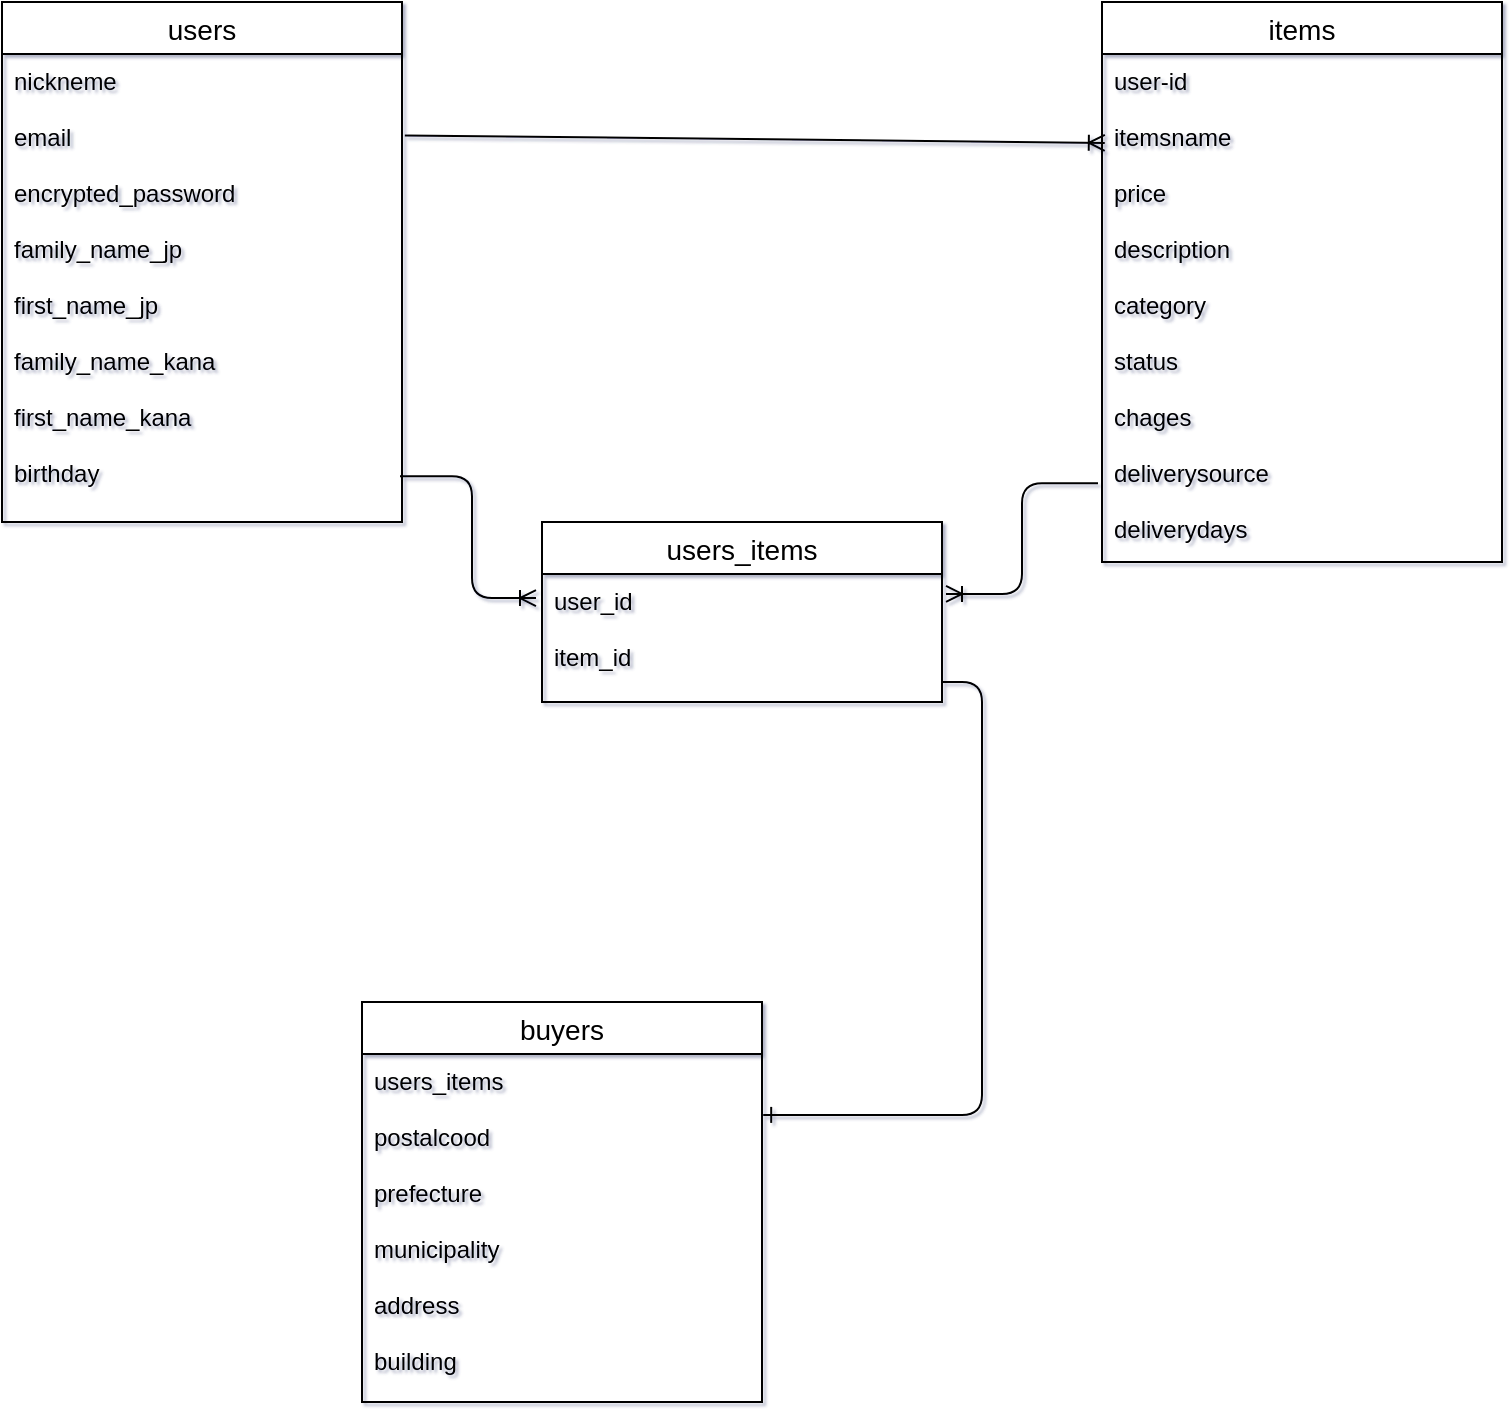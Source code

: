 <mxfile version="13.6.5">
    <diagram id="GPhpSimPZBbCM-nFkb0V" name="ページ1">
        <mxGraphModel dx="891" dy="688" grid="1" gridSize="10" guides="1" tooltips="1" connect="1" arrows="1" fold="1" page="1" pageScale="1" pageWidth="827" pageHeight="1169" math="0" shadow="1">
            <root>
                <mxCell id="0"/>
                <mxCell id="1" parent="0"/>
                <mxCell id="8" value="items" style="swimlane;fontStyle=0;childLayout=stackLayout;horizontal=1;startSize=26;horizontalStack=0;resizeParent=1;resizeParentMax=0;resizeLast=0;collapsible=1;marginBottom=0;align=center;fontSize=14;" vertex="1" parent="1">
                    <mxGeometry x="560" y="50" width="200" height="280" as="geometry"/>
                </mxCell>
                <mxCell id="9" value="user-id&#10;&#10;itemsname&#10;&#10;price&#10;&#10;description&#10;&#10;category&#10;&#10;status&#10;&#10;chages&#10;&#10;deliverysource&#10;&#10;deliverydays&#10;&#10;" style="text;strokeColor=none;fillColor=none;spacingLeft=4;spacingRight=4;overflow=hidden;rotatable=0;points=[[0,0.5],[1,0.5]];portConstraint=eastwest;fontSize=12;" vertex="1" parent="8">
                    <mxGeometry y="26" width="200" height="254" as="geometry"/>
                </mxCell>
                <mxCell id="10" value="users_items" style="swimlane;fontStyle=0;childLayout=stackLayout;horizontal=1;startSize=26;horizontalStack=0;resizeParent=1;resizeParentMax=0;resizeLast=0;collapsible=1;marginBottom=0;align=center;fontSize=14;" vertex="1" parent="1">
                    <mxGeometry x="280" y="310" width="200" height="90" as="geometry"/>
                </mxCell>
                <mxCell id="11" value="user_id&#10;&#10;item_id" style="text;strokeColor=none;fillColor=none;spacingLeft=4;spacingRight=4;overflow=hidden;rotatable=0;points=[[0,0.5],[1,0.5]];portConstraint=eastwest;fontSize=12;" vertex="1" parent="10">
                    <mxGeometry y="26" width="200" height="64" as="geometry"/>
                </mxCell>
                <mxCell id="2" value="users" style="swimlane;fontStyle=0;childLayout=stackLayout;horizontal=1;startSize=26;horizontalStack=0;resizeParent=1;resizeParentMax=0;resizeLast=0;collapsible=1;marginBottom=0;align=center;fontSize=14;" vertex="1" parent="1">
                    <mxGeometry x="10" y="50" width="200" height="260" as="geometry"/>
                </mxCell>
                <mxCell id="3" value="nickneme&#10;&#10;email&#10;&#10;encrypted_password&#10;&#10;family_name_jp&#10;&#10;first_name_jp&#10;&#10;family_name_kana&#10;&#10;first_name_kana&#10;&#10;birthday" style="text;strokeColor=none;fillColor=none;spacingLeft=4;spacingRight=4;overflow=hidden;rotatable=0;points=[[0,0.5],[1,0.5]];portConstraint=eastwest;fontSize=12;" vertex="1" parent="2">
                    <mxGeometry y="26" width="200" height="234" as="geometry"/>
                </mxCell>
                <mxCell id="21" value="" style="edgeStyle=orthogonalEdgeStyle;fontSize=12;html=1;endArrow=ERoneToMany;exitX=-0.01;exitY=0.845;exitDx=0;exitDy=0;exitPerimeter=0;entryX=1.01;entryY=0.156;entryDx=0;entryDy=0;entryPerimeter=0;" edge="1" parent="1" source="9" target="11">
                    <mxGeometry width="100" height="100" relative="1" as="geometry">
                        <mxPoint x="410" y="280" as="sourcePoint"/>
                        <mxPoint x="500" y="320" as="targetPoint"/>
                    </mxGeometry>
                </mxCell>
                <mxCell id="22" value="" style="edgeStyle=orthogonalEdgeStyle;fontSize=12;html=1;endArrow=ERoneToMany;exitX=0.995;exitY=0.902;exitDx=0;exitDy=0;exitPerimeter=0;entryX=-0.015;entryY=0.188;entryDx=0;entryDy=0;entryPerimeter=0;" edge="1" parent="1" source="3" target="11">
                    <mxGeometry width="100" height="100" relative="1" as="geometry">
                        <mxPoint x="306" y="250.03" as="sourcePoint"/>
                        <mxPoint x="230" y="350" as="targetPoint"/>
                    </mxGeometry>
                </mxCell>
                <mxCell id="23" value="" style="fontSize=12;html=1;endArrow=ERoneToMany;exitX=1.007;exitY=0.174;exitDx=0;exitDy=0;exitPerimeter=0;entryX=0.007;entryY=0.175;entryDx=0;entryDy=0;entryPerimeter=0;" edge="1" parent="1" source="3" target="9">
                    <mxGeometry width="100" height="100" relative="1" as="geometry">
                        <mxPoint x="330" y="195" as="sourcePoint"/>
                        <mxPoint x="430" y="95" as="targetPoint"/>
                    </mxGeometry>
                </mxCell>
                <mxCell id="28" value="buyers" style="swimlane;fontStyle=0;childLayout=stackLayout;horizontal=1;startSize=26;horizontalStack=0;resizeParent=1;resizeParentMax=0;resizeLast=0;collapsible=1;marginBottom=0;align=center;fontSize=14;" vertex="1" parent="1">
                    <mxGeometry x="190" y="550" width="200" height="200" as="geometry"/>
                </mxCell>
                <mxCell id="29" value="users_items&#10;&#10;postalcood&#10;&#10;prefecture&#10;  &#10;municipality&#10;&#10;address&#10;&#10;building" style="text;strokeColor=none;fillColor=none;spacingLeft=4;spacingRight=4;overflow=hidden;rotatable=0;points=[[0,0.5],[1,0.5]];portConstraint=eastwest;fontSize=12;" vertex="1" parent="28">
                    <mxGeometry y="26" width="200" height="174" as="geometry"/>
                </mxCell>
                <mxCell id="35" value="" style="edgeStyle=orthogonalEdgeStyle;fontSize=12;html=1;endArrow=ERone;endFill=1;entryX=1.003;entryY=0.175;entryDx=0;entryDy=0;entryPerimeter=0;exitX=1;exitY=0.844;exitDx=0;exitDy=0;exitPerimeter=0;" edge="1" parent="1" source="11" target="29">
                    <mxGeometry width="100" height="100" relative="1" as="geometry">
                        <mxPoint x="660" y="330" as="sourcePoint"/>
                        <mxPoint x="760" y="630" as="targetPoint"/>
                        <Array as="points">
                            <mxPoint x="500" y="390"/>
                            <mxPoint x="500" y="606"/>
                        </Array>
                    </mxGeometry>
                </mxCell>
            </root>
        </mxGraphModel>
    </diagram>
</mxfile>